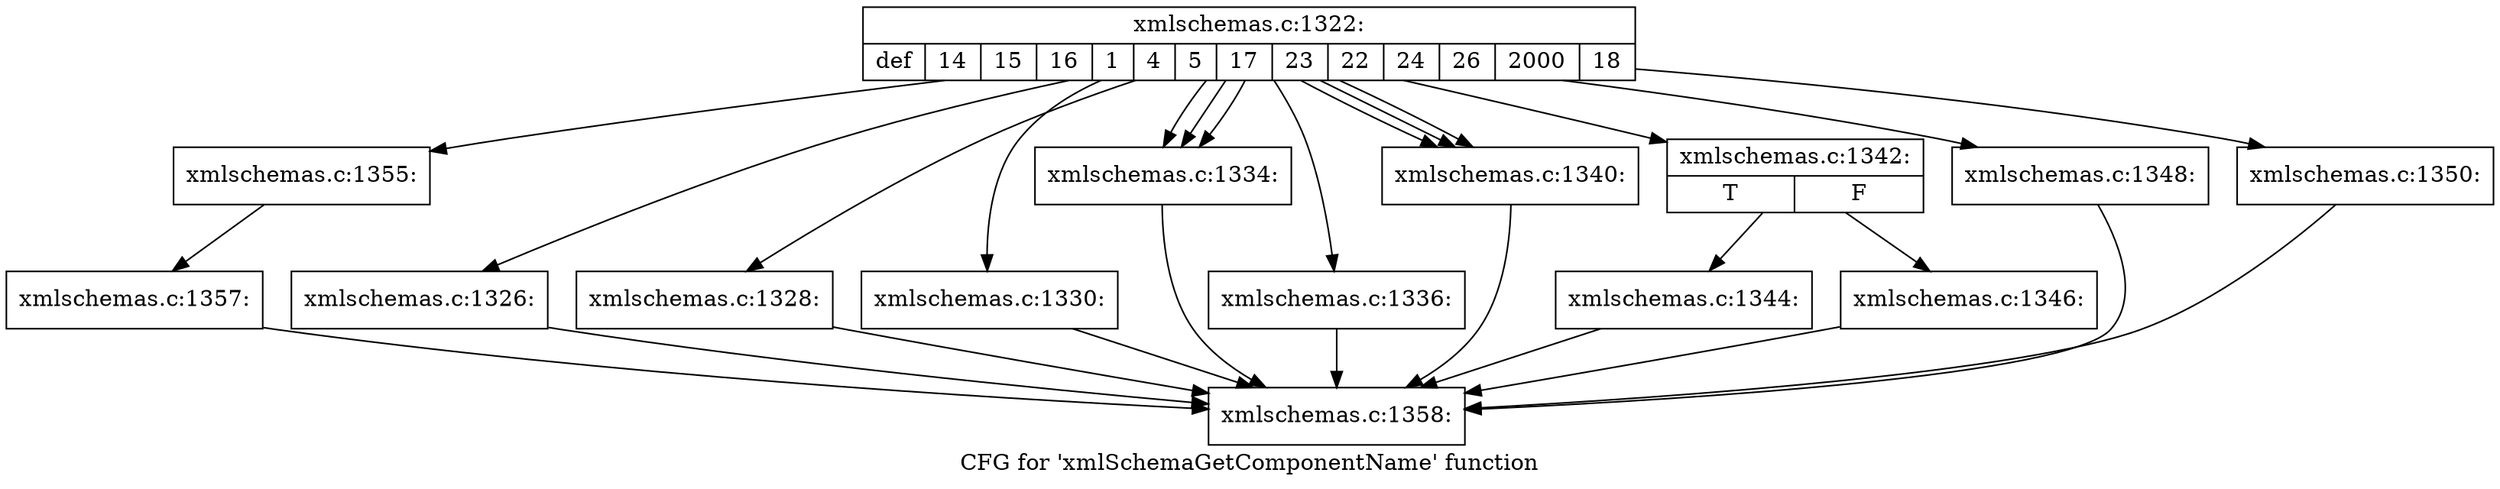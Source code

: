digraph "CFG for 'xmlSchemaGetComponentName' function" {
	label="CFG for 'xmlSchemaGetComponentName' function";

	Node0x4b0fbc0 [shape=record,label="{xmlschemas.c:1322:|{<s0>def|<s1>14|<s2>15|<s3>16|<s4>1|<s5>4|<s6>5|<s7>17|<s8>23|<s9>22|<s10>24|<s11>26|<s12>2000|<s13>18}}"];
	Node0x4b0fbc0 -> Node0x4b13380;
	Node0x4b0fbc0 -> Node0x4b10040;
	Node0x4b0fbc0 -> Node0x4b13ef0;
	Node0x4b0fbc0 -> Node0x4b142a0;
	Node0x4b0fbc0 -> Node0x4b14650;
	Node0x4b0fbc0 -> Node0x4b14650;
	Node0x4b0fbc0 -> Node0x4b14650;
	Node0x4b0fbc0 -> Node0x4b14a00;
	Node0x4b0fbc0 -> Node0x4b14db0;
	Node0x4b0fbc0 -> Node0x4b14db0;
	Node0x4b0fbc0 -> Node0x4b14db0;
	Node0x4b0fbc0 -> Node0x4be7990;
	Node0x4b0fbc0 -> Node0x4b0fea0;
	Node0x4b0fbc0 -> Node0x4be8d10;
	Node0x4b10040 [shape=record,label="{xmlschemas.c:1326:}"];
	Node0x4b10040 -> Node0x4b133d0;
	Node0x4b13ef0 [shape=record,label="{xmlschemas.c:1328:}"];
	Node0x4b13ef0 -> Node0x4b133d0;
	Node0x4b142a0 [shape=record,label="{xmlschemas.c:1330:}"];
	Node0x4b142a0 -> Node0x4b133d0;
	Node0x4b14650 [shape=record,label="{xmlschemas.c:1334:}"];
	Node0x4b14650 -> Node0x4b133d0;
	Node0x4b14a00 [shape=record,label="{xmlschemas.c:1336:}"];
	Node0x4b14a00 -> Node0x4b133d0;
	Node0x4b14db0 [shape=record,label="{xmlschemas.c:1340:}"];
	Node0x4b14db0 -> Node0x4b133d0;
	Node0x4be7990 [shape=record,label="{xmlschemas.c:1342:|{<s0>T|<s1>F}}"];
	Node0x4be7990 -> Node0x4b0fe50;
	Node0x4be7990 -> Node0x4b0fef0;
	Node0x4b0fe50 [shape=record,label="{xmlschemas.c:1344:}"];
	Node0x4b0fe50 -> Node0x4b133d0;
	Node0x4b0fef0 [shape=record,label="{xmlschemas.c:1346:}"];
	Node0x4b0fef0 -> Node0x4b133d0;
	Node0x4b0fea0 [shape=record,label="{xmlschemas.c:1348:}"];
	Node0x4b0fea0 -> Node0x4b133d0;
	Node0x4be8d10 [shape=record,label="{xmlschemas.c:1350:}"];
	Node0x4be8d10 -> Node0x4b133d0;
	Node0x4b13380 [shape=record,label="{xmlschemas.c:1355:}"];
	Node0x4b13380 -> Node0x4b13270;
	Node0x4b13270 [shape=record,label="{xmlschemas.c:1357:}"];
	Node0x4b13270 -> Node0x4b133d0;
	Node0x4b133d0 [shape=record,label="{xmlschemas.c:1358:}"];
}

